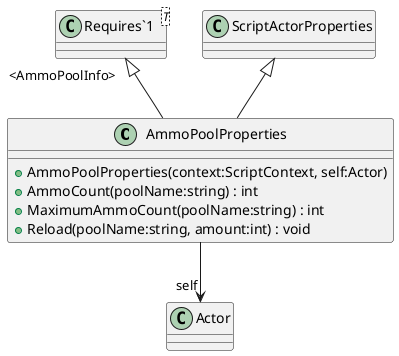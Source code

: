 @startuml
class AmmoPoolProperties {
    + AmmoPoolProperties(context:ScriptContext, self:Actor)
    + AmmoCount(poolName:string) : int
    + MaximumAmmoCount(poolName:string) : int
    + Reload(poolName:string, amount:int) : void
}
class "Requires`1"<T> {
}
ScriptActorProperties <|-- AmmoPoolProperties
"Requires`1" "<AmmoPoolInfo>" <|-- AmmoPoolProperties
AmmoPoolProperties --> "self" Actor
@enduml
